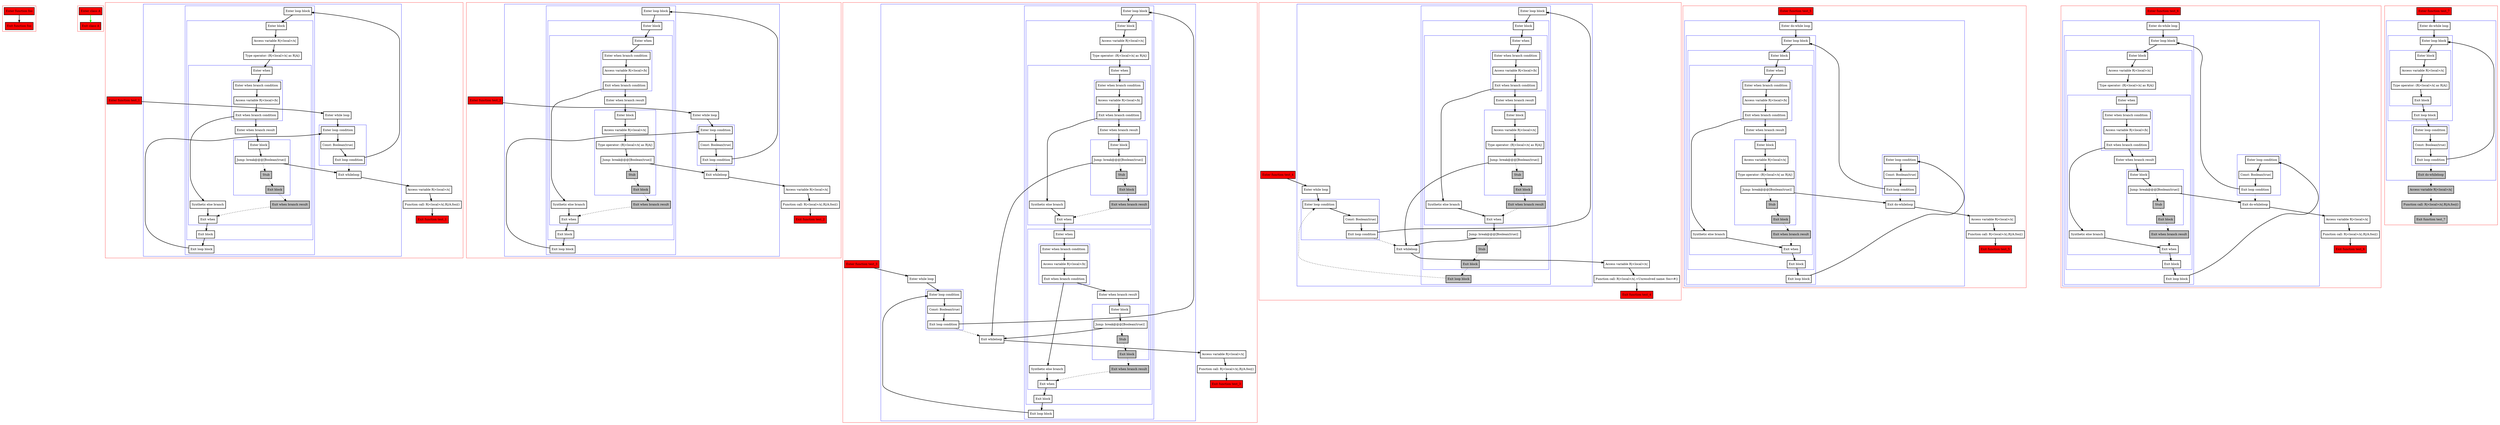 digraph endlessLoops_kt {
    graph [nodesep=3]
    node [shape=box penwidth=2]
    edge [penwidth=2]

    subgraph cluster_0 {
        color=red
        0 [label="Enter function foo" style="filled" fillcolor=red];
        1 [label="Exit function foo" style="filled" fillcolor=red];
    }

    0 -> {1};

    subgraph cluster_1 {
        color=red
        2 [label="Enter class A" style="filled" fillcolor=red];
        3 [label="Exit class A" style="filled" fillcolor=red];
    }

    2 -> {3} [color=green];

    subgraph cluster_2 {
        color=red
        4 [label="Enter function test_1" style="filled" fillcolor=red];
        subgraph cluster_3 {
            color=blue
            5 [label="Enter while loop"];
            subgraph cluster_4 {
                color=blue
                6 [label="Enter loop condition"];
                7 [label="Const: Boolean(true)"];
                8 [label="Exit loop condition"];
            }
            subgraph cluster_5 {
                color=blue
                9 [label="Enter loop block"];
                subgraph cluster_6 {
                    color=blue
                    10 [label="Enter block"];
                    11 [label="Access variable R|<local>/x|"];
                    12 [label="Type operator: (R|<local>/x| as R|A|)"];
                    subgraph cluster_7 {
                        color=blue
                        13 [label="Enter when"];
                        subgraph cluster_8 {
                            color=blue
                            14 [label="Enter when branch condition "];
                            15 [label="Access variable R|<local>/b|"];
                            16 [label="Exit when branch condition"];
                        }
                        17 [label="Synthetic else branch"];
                        18 [label="Enter when branch result"];
                        subgraph cluster_9 {
                            color=blue
                            19 [label="Enter block"];
                            20 [label="Jump: break@@@[Boolean(true)] "];
                            21 [label="Stub" style="filled" fillcolor=gray];
                            22 [label="Exit block" style="filled" fillcolor=gray];
                        }
                        23 [label="Exit when branch result" style="filled" fillcolor=gray];
                        24 [label="Exit when"];
                    }
                    25 [label="Exit block"];
                }
                26 [label="Exit loop block"];
            }
            27 [label="Exit whileloop"];
        }
        28 [label="Access variable R|<local>/x|"];
        29 [label="Function call: R|<local>/x|.R|/A.foo|()"];
        30 [label="Exit function test_1" style="filled" fillcolor=red];
    }

    4 -> {5};
    5 -> {6};
    6 -> {7};
    7 -> {8};
    8 -> {9};
    8 -> {27} [style=dotted];
    9 -> {10};
    10 -> {11};
    11 -> {12};
    12 -> {13};
    13 -> {14};
    14 -> {15};
    15 -> {16};
    16 -> {18 17};
    17 -> {24};
    18 -> {19};
    19 -> {20};
    20 -> {27};
    20 -> {21} [style=dotted];
    21 -> {22} [style=dotted];
    22 -> {23} [style=dotted];
    23 -> {24} [style=dotted];
    24 -> {25};
    25 -> {26};
    26 -> {6};
    27 -> {28};
    28 -> {29};
    29 -> {30};

    subgraph cluster_10 {
        color=red
        31 [label="Enter function test_2" style="filled" fillcolor=red];
        subgraph cluster_11 {
            color=blue
            32 [label="Enter while loop"];
            subgraph cluster_12 {
                color=blue
                33 [label="Enter loop condition"];
                34 [label="Const: Boolean(true)"];
                35 [label="Exit loop condition"];
            }
            subgraph cluster_13 {
                color=blue
                36 [label="Enter loop block"];
                subgraph cluster_14 {
                    color=blue
                    37 [label="Enter block"];
                    subgraph cluster_15 {
                        color=blue
                        38 [label="Enter when"];
                        subgraph cluster_16 {
                            color=blue
                            39 [label="Enter when branch condition "];
                            40 [label="Access variable R|<local>/b|"];
                            41 [label="Exit when branch condition"];
                        }
                        42 [label="Synthetic else branch"];
                        43 [label="Enter when branch result"];
                        subgraph cluster_17 {
                            color=blue
                            44 [label="Enter block"];
                            45 [label="Access variable R|<local>/x|"];
                            46 [label="Type operator: (R|<local>/x| as R|A|)"];
                            47 [label="Jump: break@@@[Boolean(true)] "];
                            48 [label="Stub" style="filled" fillcolor=gray];
                            49 [label="Exit block" style="filled" fillcolor=gray];
                        }
                        50 [label="Exit when branch result" style="filled" fillcolor=gray];
                        51 [label="Exit when"];
                    }
                    52 [label="Exit block"];
                }
                53 [label="Exit loop block"];
            }
            54 [label="Exit whileloop"];
        }
        55 [label="Access variable R|<local>/x|"];
        56 [label="Function call: R|<local>/x|.R|/A.foo|()"];
        57 [label="Exit function test_2" style="filled" fillcolor=red];
    }

    31 -> {32};
    32 -> {33};
    33 -> {34};
    34 -> {35};
    35 -> {36};
    35 -> {54} [style=dotted];
    36 -> {37};
    37 -> {38};
    38 -> {39};
    39 -> {40};
    40 -> {41};
    41 -> {43 42};
    42 -> {51};
    43 -> {44};
    44 -> {45};
    45 -> {46};
    46 -> {47};
    47 -> {54};
    47 -> {48} [style=dotted];
    48 -> {49} [style=dotted];
    49 -> {50} [style=dotted];
    50 -> {51} [style=dotted];
    51 -> {52};
    52 -> {53};
    53 -> {33};
    54 -> {55};
    55 -> {56};
    56 -> {57};

    subgraph cluster_18 {
        color=red
        58 [label="Enter function test_3" style="filled" fillcolor=red];
        subgraph cluster_19 {
            color=blue
            59 [label="Enter while loop"];
            subgraph cluster_20 {
                color=blue
                60 [label="Enter loop condition"];
                61 [label="Const: Boolean(true)"];
                62 [label="Exit loop condition"];
            }
            subgraph cluster_21 {
                color=blue
                63 [label="Enter loop block"];
                subgraph cluster_22 {
                    color=blue
                    64 [label="Enter block"];
                    65 [label="Access variable R|<local>/x|"];
                    66 [label="Type operator: (R|<local>/x| as R|A|)"];
                    subgraph cluster_23 {
                        color=blue
                        67 [label="Enter when"];
                        subgraph cluster_24 {
                            color=blue
                            68 [label="Enter when branch condition "];
                            69 [label="Access variable R|<local>/b|"];
                            70 [label="Exit when branch condition"];
                        }
                        71 [label="Synthetic else branch"];
                        72 [label="Enter when branch result"];
                        subgraph cluster_25 {
                            color=blue
                            73 [label="Enter block"];
                            74 [label="Jump: break@@@[Boolean(true)] "];
                            75 [label="Stub" style="filled" fillcolor=gray];
                            76 [label="Exit block" style="filled" fillcolor=gray];
                        }
                        77 [label="Exit when branch result" style="filled" fillcolor=gray];
                        78 [label="Exit when"];
                    }
                    subgraph cluster_26 {
                        color=blue
                        79 [label="Enter when"];
                        subgraph cluster_27 {
                            color=blue
                            80 [label="Enter when branch condition "];
                            81 [label="Access variable R|<local>/b|"];
                            82 [label="Exit when branch condition"];
                        }
                        83 [label="Synthetic else branch"];
                        84 [label="Enter when branch result"];
                        subgraph cluster_28 {
                            color=blue
                            85 [label="Enter block"];
                            86 [label="Jump: break@@@[Boolean(true)] "];
                            87 [label="Stub" style="filled" fillcolor=gray];
                            88 [label="Exit block" style="filled" fillcolor=gray];
                        }
                        89 [label="Exit when branch result" style="filled" fillcolor=gray];
                        90 [label="Exit when"];
                    }
                    91 [label="Exit block"];
                }
                92 [label="Exit loop block"];
            }
            93 [label="Exit whileloop"];
        }
        94 [label="Access variable R|<local>/x|"];
        95 [label="Function call: R|<local>/x|.R|/A.foo|()"];
        96 [label="Exit function test_3" style="filled" fillcolor=red];
    }

    58 -> {59};
    59 -> {60};
    60 -> {61};
    61 -> {62};
    62 -> {63};
    62 -> {93} [style=dotted];
    63 -> {64};
    64 -> {65};
    65 -> {66};
    66 -> {67};
    67 -> {68};
    68 -> {69};
    69 -> {70};
    70 -> {72 71};
    71 -> {78};
    72 -> {73};
    73 -> {74};
    74 -> {93};
    74 -> {75} [style=dotted];
    75 -> {76} [style=dotted];
    76 -> {77} [style=dotted];
    77 -> {78} [style=dotted];
    78 -> {79};
    79 -> {80};
    80 -> {81};
    81 -> {82};
    82 -> {84 83};
    83 -> {90};
    84 -> {85};
    85 -> {86};
    86 -> {93};
    86 -> {87} [style=dotted];
    87 -> {88} [style=dotted];
    88 -> {89} [style=dotted];
    89 -> {90} [style=dotted];
    90 -> {91};
    91 -> {92};
    92 -> {60};
    93 -> {94};
    94 -> {95};
    95 -> {96};

    subgraph cluster_29 {
        color=red
        97 [label="Enter function test_4" style="filled" fillcolor=red];
        subgraph cluster_30 {
            color=blue
            98 [label="Enter while loop"];
            subgraph cluster_31 {
                color=blue
                99 [label="Enter loop condition"];
                100 [label="Const: Boolean(true)"];
                101 [label="Exit loop condition"];
            }
            subgraph cluster_32 {
                color=blue
                102 [label="Enter loop block"];
                subgraph cluster_33 {
                    color=blue
                    103 [label="Enter block"];
                    subgraph cluster_34 {
                        color=blue
                        104 [label="Enter when"];
                        subgraph cluster_35 {
                            color=blue
                            105 [label="Enter when branch condition "];
                            106 [label="Access variable R|<local>/b|"];
                            107 [label="Exit when branch condition"];
                        }
                        108 [label="Synthetic else branch"];
                        109 [label="Enter when branch result"];
                        subgraph cluster_36 {
                            color=blue
                            110 [label="Enter block"];
                            111 [label="Access variable R|<local>/x|"];
                            112 [label="Type operator: (R|<local>/x| as R|A|)"];
                            113 [label="Jump: break@@@[Boolean(true)] "];
                            114 [label="Stub" style="filled" fillcolor=gray];
                            115 [label="Exit block" style="filled" fillcolor=gray];
                        }
                        116 [label="Exit when branch result" style="filled" fillcolor=gray];
                        117 [label="Exit when"];
                    }
                    118 [label="Jump: break@@@[Boolean(true)] "];
                    119 [label="Stub" style="filled" fillcolor=gray];
                    120 [label="Exit block" style="filled" fillcolor=gray];
                }
                121 [label="Exit loop block" style="filled" fillcolor=gray];
            }
            122 [label="Exit whileloop"];
        }
        123 [label="Access variable R|<local>/x|"];
        124 [label="Function call: R|<local>/x|.<Unresolved name: foo>#()"];
        125 [label="Exit function test_4" style="filled" fillcolor=red];
    }

    97 -> {98};
    98 -> {99};
    99 -> {100};
    100 -> {101};
    101 -> {102};
    101 -> {122} [style=dotted];
    102 -> {103};
    103 -> {104};
    104 -> {105};
    105 -> {106};
    106 -> {107};
    107 -> {109 108};
    108 -> {117};
    109 -> {110};
    110 -> {111};
    111 -> {112};
    112 -> {113};
    113 -> {122};
    113 -> {114} [style=dotted];
    114 -> {115} [style=dotted];
    115 -> {116} [style=dotted];
    116 -> {117} [style=dotted];
    117 -> {118};
    118 -> {122};
    118 -> {119} [style=dotted];
    119 -> {120} [style=dotted];
    120 -> {121} [style=dotted];
    121 -> {99} [style=dotted];
    122 -> {123};
    123 -> {124};
    124 -> {125};

    subgraph cluster_37 {
        color=red
        126 [label="Enter function test_5" style="filled" fillcolor=red];
        subgraph cluster_38 {
            color=blue
            127 [label="Enter do-while loop"];
            subgraph cluster_39 {
                color=blue
                128 [label="Enter loop block"];
                subgraph cluster_40 {
                    color=blue
                    129 [label="Enter block"];
                    subgraph cluster_41 {
                        color=blue
                        130 [label="Enter when"];
                        subgraph cluster_42 {
                            color=blue
                            131 [label="Enter when branch condition "];
                            132 [label="Access variable R|<local>/b|"];
                            133 [label="Exit when branch condition"];
                        }
                        134 [label="Synthetic else branch"];
                        135 [label="Enter when branch result"];
                        subgraph cluster_43 {
                            color=blue
                            136 [label="Enter block"];
                            137 [label="Access variable R|<local>/x|"];
                            138 [label="Type operator: (R|<local>/x| as R|A|)"];
                            139 [label="Jump: break@@@[Boolean(true)] "];
                            140 [label="Stub" style="filled" fillcolor=gray];
                            141 [label="Exit block" style="filled" fillcolor=gray];
                        }
                        142 [label="Exit when branch result" style="filled" fillcolor=gray];
                        143 [label="Exit when"];
                    }
                    144 [label="Exit block"];
                }
                145 [label="Exit loop block"];
            }
            subgraph cluster_44 {
                color=blue
                146 [label="Enter loop condition"];
                147 [label="Const: Boolean(true)"];
                148 [label="Exit loop condition"];
            }
            149 [label="Exit do-whileloop"];
        }
        150 [label="Access variable R|<local>/x|"];
        151 [label="Function call: R|<local>/x|.R|/A.foo|()"];
        152 [label="Exit function test_5" style="filled" fillcolor=red];
    }

    126 -> {127};
    127 -> {128};
    128 -> {129};
    129 -> {130};
    130 -> {131};
    131 -> {132};
    132 -> {133};
    133 -> {135 134};
    134 -> {143};
    135 -> {136};
    136 -> {137};
    137 -> {138};
    138 -> {139};
    139 -> {149};
    139 -> {140} [style=dotted];
    140 -> {141} [style=dotted];
    141 -> {142} [style=dotted];
    142 -> {143} [style=dotted];
    143 -> {144};
    144 -> {145};
    145 -> {146};
    146 -> {147};
    147 -> {148};
    148 -> {128};
    148 -> {149} [style=dotted];
    149 -> {150};
    150 -> {151};
    151 -> {152};

    subgraph cluster_45 {
        color=red
        153 [label="Enter function test_6" style="filled" fillcolor=red];
        subgraph cluster_46 {
            color=blue
            154 [label="Enter do-while loop"];
            subgraph cluster_47 {
                color=blue
                155 [label="Enter loop block"];
                subgraph cluster_48 {
                    color=blue
                    156 [label="Enter block"];
                    157 [label="Access variable R|<local>/x|"];
                    158 [label="Type operator: (R|<local>/x| as R|A|)"];
                    subgraph cluster_49 {
                        color=blue
                        159 [label="Enter when"];
                        subgraph cluster_50 {
                            color=blue
                            160 [label="Enter when branch condition "];
                            161 [label="Access variable R|<local>/b|"];
                            162 [label="Exit when branch condition"];
                        }
                        163 [label="Synthetic else branch"];
                        164 [label="Enter when branch result"];
                        subgraph cluster_51 {
                            color=blue
                            165 [label="Enter block"];
                            166 [label="Jump: break@@@[Boolean(true)] "];
                            167 [label="Stub" style="filled" fillcolor=gray];
                            168 [label="Exit block" style="filled" fillcolor=gray];
                        }
                        169 [label="Exit when branch result" style="filled" fillcolor=gray];
                        170 [label="Exit when"];
                    }
                    171 [label="Exit block"];
                }
                172 [label="Exit loop block"];
            }
            subgraph cluster_52 {
                color=blue
                173 [label="Enter loop condition"];
                174 [label="Const: Boolean(true)"];
                175 [label="Exit loop condition"];
            }
            176 [label="Exit do-whileloop"];
        }
        177 [label="Access variable R|<local>/x|"];
        178 [label="Function call: R|<local>/x|.R|/A.foo|()"];
        179 [label="Exit function test_6" style="filled" fillcolor=red];
    }

    153 -> {154};
    154 -> {155};
    155 -> {156};
    156 -> {157};
    157 -> {158};
    158 -> {159};
    159 -> {160};
    160 -> {161};
    161 -> {162};
    162 -> {164 163};
    163 -> {170};
    164 -> {165};
    165 -> {166};
    166 -> {176};
    166 -> {167} [style=dotted];
    167 -> {168} [style=dotted];
    168 -> {169} [style=dotted];
    169 -> {170} [style=dotted];
    170 -> {171};
    171 -> {172};
    172 -> {173};
    173 -> {174};
    174 -> {175};
    175 -> {155};
    175 -> {176} [style=dotted];
    176 -> {177};
    177 -> {178};
    178 -> {179};

    subgraph cluster_53 {
        color=red
        180 [label="Enter function test_7" style="filled" fillcolor=red];
        subgraph cluster_54 {
            color=blue
            181 [label="Enter do-while loop"];
            subgraph cluster_55 {
                color=blue
                182 [label="Enter loop block"];
                subgraph cluster_56 {
                    color=blue
                    183 [label="Enter block"];
                    184 [label="Access variable R|<local>/x|"];
                    185 [label="Type operator: (R|<local>/x| as R|A|)"];
                    186 [label="Exit block"];
                }
                187 [label="Exit loop block"];
            }
            subgraph cluster_57 {
                color=blue
                188 [label="Enter loop condition"];
                189 [label="Const: Boolean(true)"];
                190 [label="Exit loop condition"];
            }
            191 [label="Exit do-whileloop" style="filled" fillcolor=gray];
        }
        192 [label="Access variable R|<local>/x|" style="filled" fillcolor=gray];
        193 [label="Function call: R|<local>/x|.R|/A.foo|()" style="filled" fillcolor=gray];
        194 [label="Exit function test_7" style="filled" fillcolor=red style="filled" fillcolor=gray];
    }

    180 -> {181};
    181 -> {182};
    182 -> {183};
    183 -> {184};
    184 -> {185};
    185 -> {186};
    186 -> {187};
    187 -> {188};
    188 -> {189};
    189 -> {190};
    190 -> {182};
    190 -> {191} [style=dotted];
    191 -> {192} [style=dotted];
    192 -> {193} [style=dotted];
    193 -> {194} [style=dotted];

}
